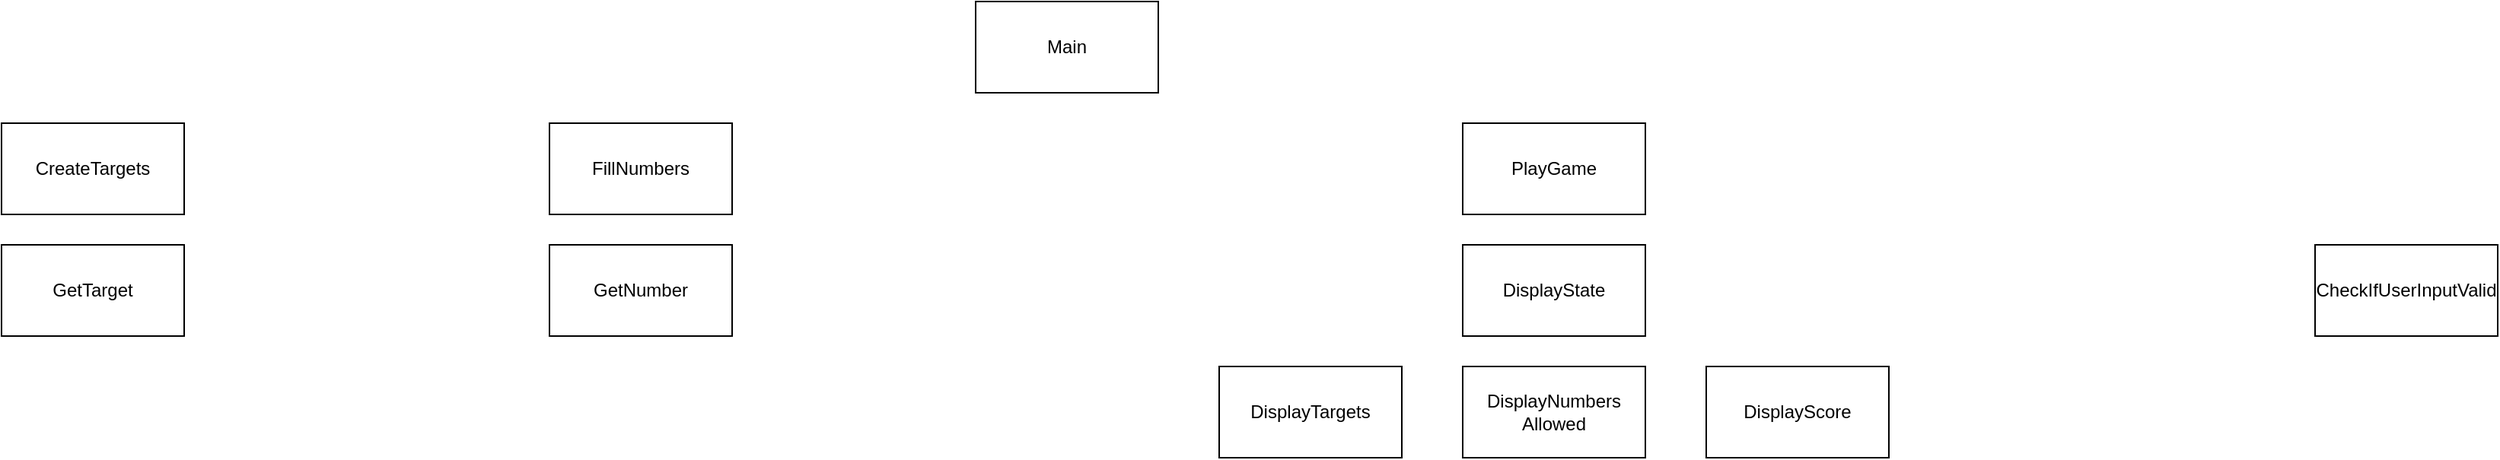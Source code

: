 <mxfile version="26.0.6">
  <diagram name="Page-1" id="VDP-v6SipQ5RF9AnJXJO">
    <mxGraphModel dx="1507" dy="1307" grid="1" gridSize="10" guides="1" tooltips="1" connect="1" arrows="1" fold="1" page="0" pageScale="1" pageWidth="850" pageHeight="1100" math="0" shadow="0">
      <root>
        <mxCell id="0" />
        <mxCell id="1" parent="0" />
        <mxCell id="sYI8A0zLiOURxTtGvRJm-1" value="Main" style="rounded=0;whiteSpace=wrap;html=1;" vertex="1" parent="1">
          <mxGeometry x="-120" y="-120" width="120" height="60" as="geometry" />
        </mxCell>
        <mxCell id="sYI8A0zLiOURxTtGvRJm-2" value="CreateTargets" style="rounded=0;whiteSpace=wrap;html=1;" vertex="1" parent="1">
          <mxGeometry x="-760" y="-40" width="120" height="60" as="geometry" />
        </mxCell>
        <mxCell id="sYI8A0zLiOURxTtGvRJm-3" value="FillNumbers" style="rounded=0;whiteSpace=wrap;html=1;" vertex="1" parent="1">
          <mxGeometry x="-400" y="-40" width="120" height="60" as="geometry" />
        </mxCell>
        <mxCell id="sYI8A0zLiOURxTtGvRJm-4" value="PlayGame" style="rounded=0;whiteSpace=wrap;html=1;" vertex="1" parent="1">
          <mxGeometry x="200" y="-40" width="120" height="60" as="geometry" />
        </mxCell>
        <mxCell id="sYI8A0zLiOURxTtGvRJm-5" value="GetTarget" style="rounded=0;whiteSpace=wrap;html=1;" vertex="1" parent="1">
          <mxGeometry x="-760" y="40" width="120" height="60" as="geometry" />
        </mxCell>
        <mxCell id="sYI8A0zLiOURxTtGvRJm-6" value="GetNumber" style="rounded=0;whiteSpace=wrap;html=1;" vertex="1" parent="1">
          <mxGeometry x="-400" y="40" width="120" height="60" as="geometry" />
        </mxCell>
        <mxCell id="sYI8A0zLiOURxTtGvRJm-7" value="DisplayState" style="rounded=0;whiteSpace=wrap;html=1;" vertex="1" parent="1">
          <mxGeometry x="200" y="40" width="120" height="60" as="geometry" />
        </mxCell>
        <mxCell id="sYI8A0zLiOURxTtGvRJm-8" value="DisplayTargets" style="rounded=0;whiteSpace=wrap;html=1;" vertex="1" parent="1">
          <mxGeometry x="40" y="120" width="120" height="60" as="geometry" />
        </mxCell>
        <mxCell id="sYI8A0zLiOURxTtGvRJm-9" value="DisplayNumbers&lt;div&gt;Allowed&lt;/div&gt;" style="rounded=0;whiteSpace=wrap;html=1;" vertex="1" parent="1">
          <mxGeometry x="200" y="120" width="120" height="60" as="geometry" />
        </mxCell>
        <mxCell id="sYI8A0zLiOURxTtGvRJm-10" value="DisplayScore" style="rounded=0;whiteSpace=wrap;html=1;" vertex="1" parent="1">
          <mxGeometry x="360" y="120" width="120" height="60" as="geometry" />
        </mxCell>
        <mxCell id="sYI8A0zLiOURxTtGvRJm-12" value="CheckIfUserInputValid" style="rounded=0;whiteSpace=wrap;html=1;" vertex="1" parent="1">
          <mxGeometry x="760" y="40" width="120" height="60" as="geometry" />
        </mxCell>
      </root>
    </mxGraphModel>
  </diagram>
</mxfile>
